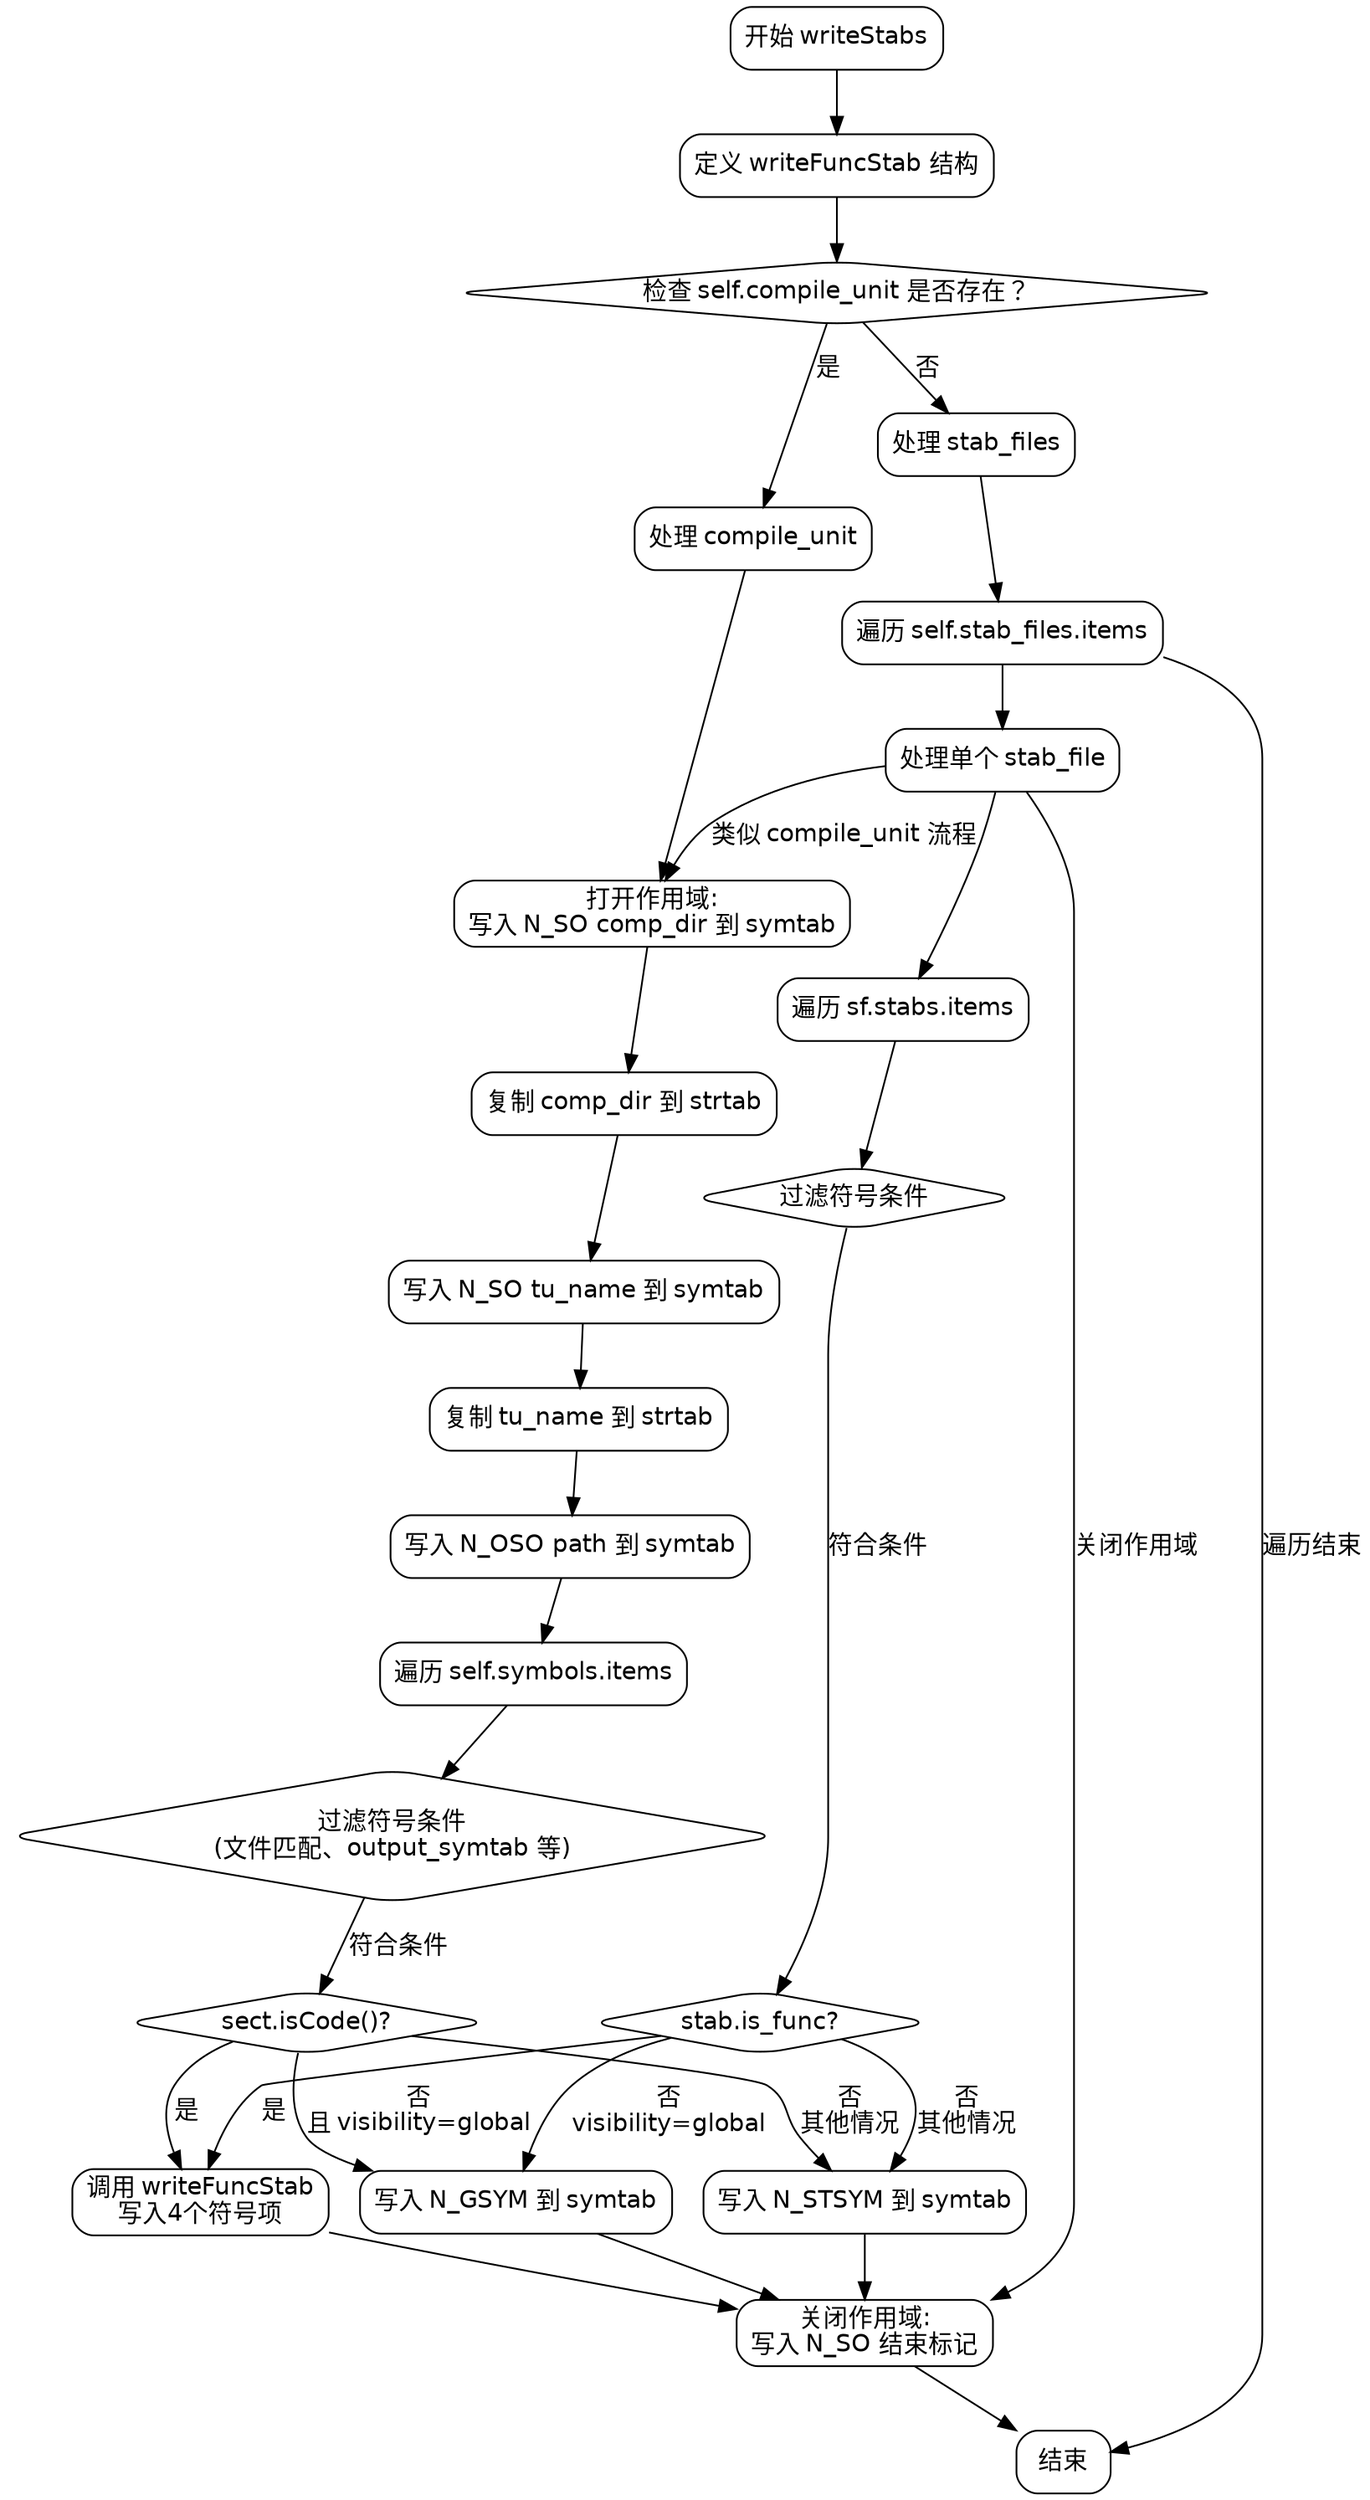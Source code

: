 
digraph flowchart {
    node [shape=rectangle, style="rounded", fontname="Helvetica"];
    edge [fontname="Helvetica"];

    start [label="开始 writeStabs"];
    define_writeFuncStab [label="定义 writeFuncStab 结构"];
    check_compile_unit [label="检查 self.compile_unit 是否存在？", shape=diamond];
    process_compile_unit [label="处理 compile_unit"];
    process_stab_files [label="处理 stab_files"];
    open_scope_comp_dir [label="打开作用域:\n写入 N_SO comp_dir 到 symtab"];
    copy_comp_dir [label="复制 comp_dir 到 strtab"];
    open_scope_tu_name [label="写入 N_SO tu_name 到 symtab"];
    copy_tu_name [label="复制 tu_name 到 strtab"];
    write_oso_path [label="写入 N_OSO path 到 symtab"];
    process_symbols [label="遍历 self.symbols.items"];
    check_symbol_conditions [label="过滤符号条件\n(文件匹配、output_symtab 等)", shape=diamond];
    check_sect_code [label="sect.isCode()?", shape=diamond];
    call_writeFuncStab [label="调用 writeFuncStab\n写入4个符号项"];
    handle_global_symbol [label="写入 N_GSYM 到 symtab"];
    handle_stsym [label="写入 N_STSYM 到 symtab"];
    close_scope [label="关闭作用域:\n写入 N_SO 结束标记"];
    process_stab_files_loop [label="遍历 self.stab_files.items"];
    process_stab_file [label="处理单个 stab_file"];
    process_stabs [label="遍历 sf.stabs.items"];
    check_stab_conditions [label="过滤符号条件", shape=diamond];
    check_stab_is_func [label="stab.is_func?", shape=diamond];
    end [label="结束"];

    start -> define_writeFuncStab;
    define_writeFuncStab -> check_compile_unit;

    check_compile_unit -> process_compile_unit [label="是"];
    check_compile_unit -> process_stab_files [label="否"];

    // Compile Unit 分支
    process_compile_unit -> open_scope_comp_dir;
    open_scope_comp_dir -> copy_comp_dir;
    copy_comp_dir -> open_scope_tu_name;
    open_scope_tu_name -> copy_tu_name;
    copy_tu_name -> write_oso_path;
    write_oso_path -> process_symbols;

    process_symbols -> check_symbol_conditions;
    check_symbol_conditions -> check_sect_code [label="符合条件"];
    check_sect_code -> call_writeFuncStab [label="是"];
    check_sect_code -> handle_global_symbol [label="否\n且 visibility=global"];
    check_sect_code -> handle_stsym [label="否\n其他情况"];

    call_writeFuncStab -> close_scope;
    handle_global_symbol -> close_scope;
    handle_stsym -> close_scope;

    close_scope -> end;

    // Stab Files 分支
    process_stab_files -> process_stab_files_loop;
    process_stab_files_loop -> process_stab_file;
    process_stab_file -> open_scope_comp_dir [label="类似 compile_unit 流程"];
    process_stab_file -> process_stabs;
    process_stabs -> check_stab_conditions;
    check_stab_conditions -> check_stab_is_func [label="符合条件"];
    check_stab_is_func -> call_writeFuncStab [label="是"];
    check_stab_is_func -> handle_global_symbol [label="否\nvisibility=global"];
    check_stab_is_func -> handle_stsym [label="否\n其他情况"];
    process_stab_file -> close_scope [label="关闭作用域"];
    process_stab_files_loop -> end [label="遍历结束"];
}
